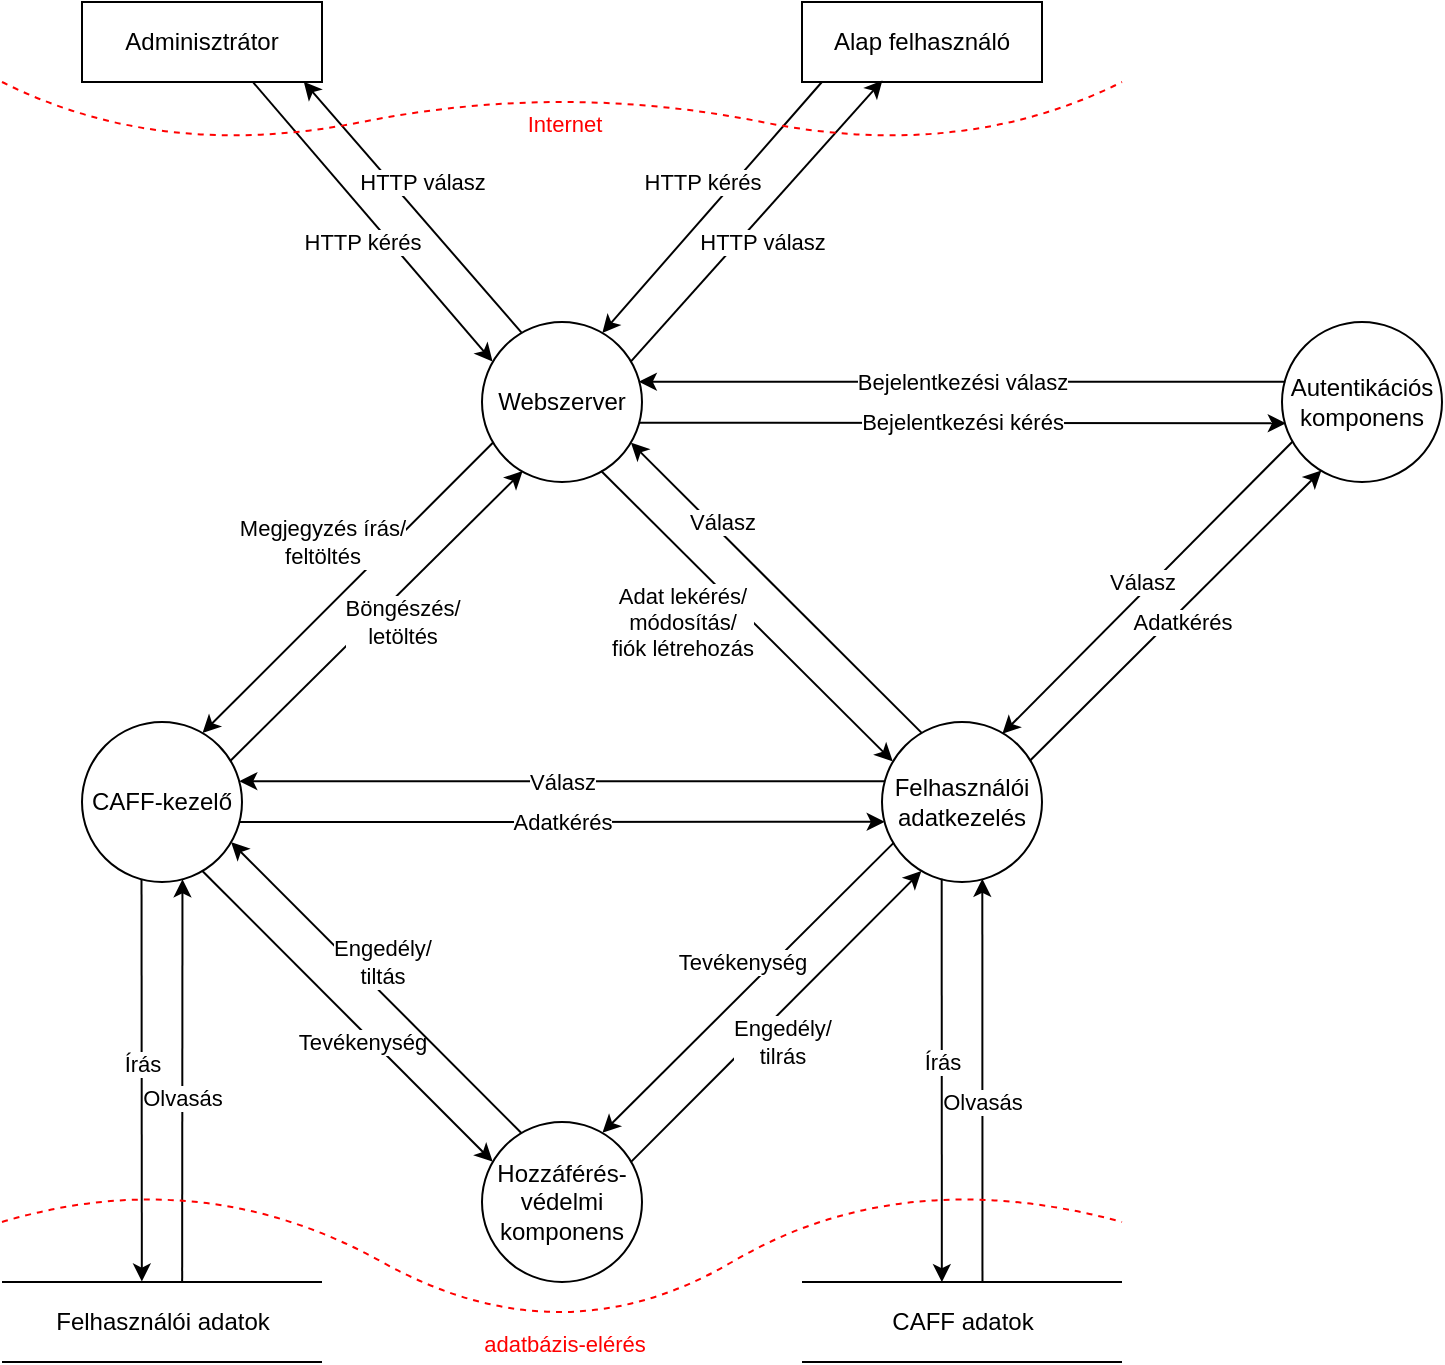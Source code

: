 <mxfile version="15.5.4" type="device"><diagram id="6EGvNjpz37kCj5gZvMlO" name="Page-1"><mxGraphModel dx="813" dy="1610" grid="1" gridSize="10" guides="1" tooltips="1" connect="1" arrows="1" fold="1" page="1" pageScale="1" pageWidth="827" pageHeight="1169" math="0" shadow="0"><root><mxCell id="0"/><mxCell id="1" parent="0"/><mxCell id="TwqCXoLG_XBovJNOvjpq-1" value="Webszerver" style="ellipse;whiteSpace=wrap;html=1;fillColor=none;" vertex="1" parent="1"><mxGeometry x="440" y="80" width="80" height="80" as="geometry"/></mxCell><mxCell id="TwqCXoLG_XBovJNOvjpq-2" value="Autentikációs komponens" style="ellipse;whiteSpace=wrap;html=1;fillColor=none;" vertex="1" parent="1"><mxGeometry x="840" y="80" width="80" height="80" as="geometry"/></mxCell><mxCell id="TwqCXoLG_XBovJNOvjpq-23" value="Írás" style="rounded=0;orthogonalLoop=1;jettySize=auto;html=1;entryX=0.437;entryY=-0.006;entryDx=0;entryDy=0;entryPerimeter=0;exitX=0.372;exitY=0.986;exitDx=0;exitDy=0;exitPerimeter=0;" edge="1" parent="1" source="TwqCXoLG_XBovJNOvjpq-4" target="TwqCXoLG_XBovJNOvjpq-18"><mxGeometry x="-0.077" relative="1" as="geometry"><mxPoint as="offset"/></mxGeometry></mxCell><mxCell id="TwqCXoLG_XBovJNOvjpq-4" value="CAFF-kezelő" style="ellipse;whiteSpace=wrap;html=1;fillColor=none;" vertex="1" parent="1"><mxGeometry x="240" y="280" width="80" height="80" as="geometry"/></mxCell><mxCell id="TwqCXoLG_XBovJNOvjpq-5" value="Hozzáférés-védelmi komponens" style="ellipse;whiteSpace=wrap;html=1;fillColor=none;" vertex="1" parent="1"><mxGeometry x="440" y="480" width="80" height="80" as="geometry"/></mxCell><mxCell id="TwqCXoLG_XBovJNOvjpq-18" value="&lt;span&gt;Felhasználói adatok&lt;/span&gt;" style="verticalLabelPosition=middle;verticalAlign=middle;html=1;shape=mxgraph.basic.rect;fillColor2=none;strokeWidth=1;size=20;indent=5;fillColor=none;right=0;left=0;labelPosition=center;align=center;" vertex="1" parent="1"><mxGeometry x="200" y="560" width="160" height="40" as="geometry"/></mxCell><mxCell id="TwqCXoLG_XBovJNOvjpq-21" value="Olvasás" style="endArrow=classic;html=1;rounded=0;exitX=0.563;exitY=-0.001;exitDx=0;exitDy=0;exitPerimeter=0;entryX=0.628;entryY=0.983;entryDx=0;entryDy=0;entryPerimeter=0;" edge="1" parent="1" source="TwqCXoLG_XBovJNOvjpq-18" target="TwqCXoLG_XBovJNOvjpq-4"><mxGeometry x="-0.089" width="50" height="50" relative="1" as="geometry"><mxPoint x="150" y="520" as="sourcePoint"/><mxPoint x="160" y="570" as="targetPoint"/><mxPoint as="offset"/></mxGeometry></mxCell><mxCell id="TwqCXoLG_XBovJNOvjpq-3" value="Felhasználói adatkezelés" style="ellipse;whiteSpace=wrap;html=1;fillColor=none;" vertex="1" parent="1"><mxGeometry x="640" y="280" width="80" height="80" as="geometry"/></mxCell><mxCell id="TwqCXoLG_XBovJNOvjpq-17" value="CAFF adatok" style="verticalLabelPosition=middle;verticalAlign=middle;html=1;shape=mxgraph.basic.rect;fillColor2=none;strokeWidth=1;size=20;indent=5;fillColor=none;absoluteCornerSize=1;strokeColor=default;labelPosition=center;align=center;left=0;right=0;" vertex="1" parent="1"><mxGeometry x="600" y="560" width="160" height="40" as="geometry"/></mxCell><mxCell id="TwqCXoLG_XBovJNOvjpq-19" value="Olvasás" style="endArrow=classic;html=1;rounded=0;exitX=0.564;exitY=-0.001;exitDx=0;exitDy=0;exitPerimeter=0;entryX=0.627;entryY=0.98;entryDx=0;entryDy=0;entryPerimeter=0;" edge="1" parent="1" source="TwqCXoLG_XBovJNOvjpq-17" target="TwqCXoLG_XBovJNOvjpq-3"><mxGeometry width="50" height="50" as="geometry"><mxPoint x="330" y="570" as="sourcePoint"/><mxPoint x="380" y="520" as="targetPoint"/><mxPoint y="11" as="offset"/></mxGeometry></mxCell><mxCell id="TwqCXoLG_XBovJNOvjpq-20" value="Írás" style="endArrow=classic;html=1;rounded=0;entryX=0.437;entryY=0.002;entryDx=0;entryDy=0;entryPerimeter=0;exitX=0.373;exitY=0.98;exitDx=0;exitDy=0;exitPerimeter=0;" edge="1" parent="1" source="TwqCXoLG_XBovJNOvjpq-3" target="TwqCXoLG_XBovJNOvjpq-17"><mxGeometry width="50" height="50" as="geometry"><mxPoint x="330" y="570" as="sourcePoint"/><mxPoint x="330" y="580" as="targetPoint"/><mxPoint y="-9" as="offset"/></mxGeometry></mxCell><mxCell id="TwqCXoLG_XBovJNOvjpq-33" value="adatbázis-elérés" style="curved=1;endArrow=none;html=1;rounded=0;strokeColor=#FF0000;endFill=0;dashed=1;fontColor=#FF0000;" edge="1" parent="1"><mxGeometry x="-0.012" y="9" width="50" height="50" relative="1" as="geometry"><mxPoint x="200" y="530" as="sourcePoint"/><mxPoint x="760" y="530" as="targetPoint"/><Array as="points"><mxPoint x="300" y="500"/><mxPoint x="480" y="600"/><mxPoint x="650" y="500"/></Array><mxPoint as="offset"/></mxGeometry></mxCell><mxCell id="TwqCXoLG_XBovJNOvjpq-35" value="Válasz" style="endArrow=classic;html=1;rounded=0;fontColor=#000000;strokeColor=#000000;entryX=0.983;entryY=0.37;entryDx=0;entryDy=0;entryPerimeter=0;exitX=0.017;exitY=0.37;exitDx=0;exitDy=0;exitPerimeter=0;" edge="1" parent="1" source="TwqCXoLG_XBovJNOvjpq-3" target="TwqCXoLG_XBovJNOvjpq-4"><mxGeometry width="50" height="50" relative="1" as="geometry"><mxPoint x="330" y="440" as="sourcePoint"/><mxPoint x="380" y="390" as="targetPoint"/></mxGeometry></mxCell><mxCell id="TwqCXoLG_XBovJNOvjpq-36" value="Adatkérés" style="endArrow=classic;html=1;rounded=0;fontColor=#000000;strokeColor=#000000;endFill=1;jumpSize=6;sketch=0;anchorPointDirection=1;ignoreEdge=0;flowAnimation=0;jumpStyle=none;shadow=0;exitX=0.983;exitY=0.625;exitDx=0;exitDy=0;exitPerimeter=0;entryX=0.017;entryY=0.624;entryDx=0;entryDy=0;entryPerimeter=0;" edge="1" parent="1" source="TwqCXoLG_XBovJNOvjpq-4" target="TwqCXoLG_XBovJNOvjpq-3"><mxGeometry width="50" height="50" relative="1" as="geometry"><mxPoint x="330" y="490" as="sourcePoint"/><mxPoint x="520" y="420" as="targetPoint"/></mxGeometry></mxCell><mxCell id="TwqCXoLG_XBovJNOvjpq-38" value="Tevékenység" style="endArrow=classic;html=1;rounded=0;fontColor=#000000;strokeColor=#000000;entryX=0.067;entryY=0.248;entryDx=0;entryDy=0;exitX=0.751;exitY=0.93;exitDx=0;exitDy=0;exitPerimeter=0;entryPerimeter=0;" edge="1" parent="1" source="TwqCXoLG_XBovJNOvjpq-4" target="TwqCXoLG_XBovJNOvjpq-5"><mxGeometry x="0.139" y="-4" width="50" height="50" relative="1" as="geometry"><mxPoint x="210" y="530" as="sourcePoint"/><mxPoint x="310" y="300" as="targetPoint"/><mxPoint as="offset"/></mxGeometry></mxCell><mxCell id="TwqCXoLG_XBovJNOvjpq-40" value="Engedély/&lt;br&gt;tilrás" style="endArrow=classic;html=1;rounded=0;fontColor=#000000;strokeColor=#000000;exitX=0.93;exitY=0.251;exitDx=0;exitDy=0;exitPerimeter=0;entryX=0.246;entryY=0.932;entryDx=0;entryDy=0;entryPerimeter=0;" edge="1" parent="1" source="TwqCXoLG_XBovJNOvjpq-5" target="TwqCXoLG_XBovJNOvjpq-3"><mxGeometry x="-0.067" y="-11" width="50" height="50" relative="1" as="geometry"><mxPoint x="320" y="440" as="sourcePoint"/><mxPoint x="370" y="390" as="targetPoint"/><mxPoint as="offset"/></mxGeometry></mxCell><mxCell id="TwqCXoLG_XBovJNOvjpq-41" value="Tevékenység" style="endArrow=classic;html=1;rounded=0;fontColor=#000000;strokeColor=#000000;strokeWidth=1;entryX=0.753;entryY=0.067;entryDx=0;entryDy=0;entryPerimeter=0;exitX=0.074;exitY=0.754;exitDx=0;exitDy=0;exitPerimeter=0;" edge="1" parent="1" source="TwqCXoLG_XBovJNOvjpq-3" target="TwqCXoLG_XBovJNOvjpq-5"><mxGeometry x="-0.067" y="-11" width="50" height="50" relative="1" as="geometry"><mxPoint x="320" y="440" as="sourcePoint"/><mxPoint x="370" y="390" as="targetPoint"/><mxPoint as="offset"/></mxGeometry></mxCell><mxCell id="TwqCXoLG_XBovJNOvjpq-42" value="Engedély/&lt;br&gt;tiltás" style="endArrow=classic;html=1;rounded=0;fontColor=#000000;strokeColor=#000000;entryX=0.932;entryY=0.751;entryDx=0;entryDy=0;entryPerimeter=0;exitX=0.246;exitY=0.069;exitDx=0;exitDy=0;exitPerimeter=0;" edge="1" parent="1" source="TwqCXoLG_XBovJNOvjpq-5" target="TwqCXoLG_XBovJNOvjpq-4"><mxGeometry x="0.068" y="-11" width="50" height="50" relative="1" as="geometry"><mxPoint x="320" y="440" as="sourcePoint"/><mxPoint x="370" y="390" as="targetPoint"/><mxPoint as="offset"/></mxGeometry></mxCell><mxCell id="TwqCXoLG_XBovJNOvjpq-43" value="Böngészés/&lt;br&gt;letöltés" style="endArrow=classic;html=1;rounded=0;fontColor=#000000;strokeColor=#000000;exitX=0.928;exitY=0.242;exitDx=0;exitDy=0;exitPerimeter=0;entryX=0.254;entryY=0.932;entryDx=0;entryDy=0;entryPerimeter=0;" edge="1" parent="1" source="TwqCXoLG_XBovJNOvjpq-4" target="TwqCXoLG_XBovJNOvjpq-1"><mxGeometry x="0.067" y="-11" width="50" height="50" relative="1" as="geometry"><mxPoint x="320" y="370" as="sourcePoint"/><mxPoint x="370" y="320" as="targetPoint"/><mxPoint as="offset"/></mxGeometry></mxCell><mxCell id="TwqCXoLG_XBovJNOvjpq-45" value="Megjegyzés írás/&lt;br&gt;feltöltés" style="endArrow=classic;rounded=0;fontColor=#000000;strokeColor=#000000;entryX=0.753;entryY=0.069;entryDx=0;entryDy=0;exitX=0.071;exitY=0.752;exitDx=0;exitDy=0;horizontal=1;labelPosition=center;verticalLabelPosition=middle;align=center;verticalAlign=middle;html=1;entryPerimeter=0;exitPerimeter=0;" edge="1" parent="1" source="TwqCXoLG_XBovJNOvjpq-1" target="TwqCXoLG_XBovJNOvjpq-4"><mxGeometry x="-0.068" y="-25" width="50" height="50" relative="1" as="geometry"><mxPoint x="320" y="370" as="sourcePoint"/><mxPoint x="370" y="320" as="targetPoint"/><mxPoint as="offset"/></mxGeometry></mxCell><mxCell id="TwqCXoLG_XBovJNOvjpq-46" value="Adat lekérés/&lt;br&gt;módosítás/&lt;br&gt;fiók létrehozás" style="endArrow=classic;html=1;rounded=0;fontColor=#000000;strokeColor=#000000;entryX=0.067;entryY=0.246;entryDx=0;entryDy=0;entryPerimeter=0;exitX=0.745;exitY=0.931;exitDx=0;exitDy=0;exitPerimeter=0;" edge="1" parent="1" source="TwqCXoLG_XBovJNOvjpq-1" target="TwqCXoLG_XBovJNOvjpq-3"><mxGeometry x="-0.204" y="-25" width="50" height="50" relative="1" as="geometry"><mxPoint x="400" y="280" as="sourcePoint"/><mxPoint x="450" y="230" as="targetPoint"/><mxPoint as="offset"/></mxGeometry></mxCell><mxCell id="TwqCXoLG_XBovJNOvjpq-47" value="Válasz" style="endArrow=classic;html=1;rounded=0;fontColor=#000000;strokeColor=#000000;exitX=0.248;exitY=0.068;exitDx=0;exitDy=0;entryX=0.931;entryY=0.754;entryDx=0;entryDy=0;exitPerimeter=0;entryPerimeter=0;" edge="1" parent="1" source="TwqCXoLG_XBovJNOvjpq-3" target="TwqCXoLG_XBovJNOvjpq-1"><mxGeometry x="0.413" y="-4" width="50" height="50" relative="1" as="geometry"><mxPoint x="470" y="210" as="sourcePoint"/><mxPoint x="520" y="160" as="targetPoint"/><mxPoint as="offset"/></mxGeometry></mxCell><mxCell id="TwqCXoLG_XBovJNOvjpq-67" value="Bejelentkezési válasz" style="endArrow=classic;html=1;rounded=0;shadow=0;sketch=0;fontColor=#000000;strokeColor=default;strokeWidth=1;elbow=vertical;jumpStyle=none;jumpSize=6;exitX=0.02;exitY=0.373;exitDx=0;exitDy=0;entryX=0.98;entryY=0.373;entryDx=0;entryDy=0;entryPerimeter=0;exitPerimeter=0;" edge="1" parent="1" source="TwqCXoLG_XBovJNOvjpq-2" target="TwqCXoLG_XBovJNOvjpq-1"><mxGeometry width="50" height="50" relative="1" as="geometry"><mxPoint x="360" y="290" as="sourcePoint"/><mxPoint x="460" y="30" as="targetPoint"/><mxPoint as="offset"/></mxGeometry></mxCell><mxCell id="TwqCXoLG_XBovJNOvjpq-68" value="Bejelentkezési kérés" style="endArrow=classic;html=1;rounded=0;shadow=0;sketch=0;fontColor=#000000;strokeColor=default;strokeWidth=1;elbow=vertical;jumpStyle=none;jumpSize=6;entryX=0.024;entryY=0.633;entryDx=0;entryDy=0;exitX=0.982;exitY=0.629;exitDx=0;exitDy=0;exitPerimeter=0;entryPerimeter=0;" edge="1" parent="1" source="TwqCXoLG_XBovJNOvjpq-1" target="TwqCXoLG_XBovJNOvjpq-2"><mxGeometry width="50" height="50" relative="1" as="geometry"><mxPoint x="620" y="230" as="sourcePoint"/><mxPoint x="670" y="180" as="targetPoint"/></mxGeometry></mxCell><mxCell id="TwqCXoLG_XBovJNOvjpq-69" value="Adatkérés" style="endArrow=classic;html=1;rounded=0;shadow=0;sketch=0;fontColor=#000000;strokeColor=default;strokeWidth=1;elbow=vertical;jumpStyle=none;jumpSize=6;entryX=0.246;entryY=0.928;entryDx=0;entryDy=0;entryPerimeter=0;exitX=0.926;exitY=0.241;exitDx=0;exitDy=0;exitPerimeter=0;" edge="1" parent="1" source="TwqCXoLG_XBovJNOvjpq-3" target="TwqCXoLG_XBovJNOvjpq-2"><mxGeometry x="-0.001" y="-4" width="50" height="50" relative="1" as="geometry"><mxPoint x="360" y="290" as="sourcePoint"/><mxPoint x="410" y="240" as="targetPoint"/><mxPoint as="offset"/></mxGeometry></mxCell><mxCell id="TwqCXoLG_XBovJNOvjpq-70" value="Válasz" style="endArrow=classic;html=1;rounded=0;shadow=0;sketch=0;fontColor=#000000;strokeColor=default;strokeWidth=1;elbow=vertical;jumpStyle=none;jumpSize=6;entryX=0.752;entryY=0.074;entryDx=0;entryDy=0;entryPerimeter=0;exitX=0.065;exitY=0.748;exitDx=0;exitDy=0;exitPerimeter=0;" edge="1" parent="1" source="TwqCXoLG_XBovJNOvjpq-2" target="TwqCXoLG_XBovJNOvjpq-3"><mxGeometry x="-0.002" y="-4" width="50" height="50" relative="1" as="geometry"><mxPoint x="140" y="200" as="sourcePoint"/><mxPoint x="60" y="160" as="targetPoint"/><mxPoint as="offset"/></mxGeometry></mxCell><mxCell id="TwqCXoLG_XBovJNOvjpq-71" value="Alap felhasználó" style="rounded=0;whiteSpace=wrap;html=1;fontColor=#000000;strokeColor=default;fillColor=none;align=center;verticalAlign=middle;" vertex="1" parent="1"><mxGeometry x="600" y="-80" width="120" height="40" as="geometry"/></mxCell><mxCell id="TwqCXoLG_XBovJNOvjpq-72" value="Adminisztrátor" style="rounded=0;whiteSpace=wrap;html=1;fontColor=#000000;strokeColor=default;fillColor=none;align=center;verticalAlign=middle;" vertex="1" parent="1"><mxGeometry x="240" y="-80" width="120" height="40" as="geometry"/></mxCell><mxCell id="TwqCXoLG_XBovJNOvjpq-73" value="HTTP válasz" style="endArrow=classic;html=1;rounded=0;shadow=0;sketch=0;fontColor=#000000;strokeColor=default;strokeWidth=1;elbow=vertical;jumpStyle=none;jumpSize=6;exitX=0.93;exitY=0.248;exitDx=0;exitDy=0;exitPerimeter=0;entryX=0.335;entryY=0.98;entryDx=0;entryDy=0;entryPerimeter=0;" edge="1" parent="1" source="TwqCXoLG_XBovJNOvjpq-1" target="TwqCXoLG_XBovJNOvjpq-71"><mxGeometry x="-0.064" y="-9" width="50" height="50" relative="1" as="geometry"><mxPoint x="510" y="60" as="sourcePoint"/><mxPoint x="560" y="10" as="targetPoint"/><mxPoint as="offset"/></mxGeometry></mxCell><mxCell id="TwqCXoLG_XBovJNOvjpq-74" value="HTTP válasz" style="endArrow=classic;html=1;rounded=0;shadow=0;sketch=0;fontColor=#000000;strokeColor=default;strokeWidth=1;elbow=vertical;jumpStyle=none;jumpSize=6;exitX=0.246;exitY=0.065;exitDx=0;exitDy=0;entryX=0.924;entryY=0.996;entryDx=0;entryDy=0;exitPerimeter=0;entryPerimeter=0;" edge="1" parent="1" source="TwqCXoLG_XBovJNOvjpq-1" target="TwqCXoLG_XBovJNOvjpq-72"><mxGeometry x="0.077" y="-12" width="50" height="50" relative="1" as="geometry"><mxPoint x="80" y="90" as="sourcePoint"/><mxPoint x="130" y="40" as="targetPoint"/><mxPoint as="offset"/></mxGeometry></mxCell><mxCell id="TwqCXoLG_XBovJNOvjpq-75" value="HTTP kérés" style="endArrow=classic;html=1;rounded=0;shadow=0;sketch=0;fontColor=#000000;strokeColor=default;strokeWidth=1;elbow=vertical;jumpStyle=none;jumpSize=6;entryX=0.066;entryY=0.247;entryDx=0;entryDy=0;entryPerimeter=0;exitX=0.714;exitY=1.007;exitDx=0;exitDy=0;exitPerimeter=0;" edge="1" parent="1" source="TwqCXoLG_XBovJNOvjpq-72" target="TwqCXoLG_XBovJNOvjpq-1"><mxGeometry x="0.044" y="-11" width="50" height="50" relative="1" as="geometry"><mxPoint x="190" y="70" as="sourcePoint"/><mxPoint x="240" y="20" as="targetPoint"/><mxPoint as="offset"/></mxGeometry></mxCell><mxCell id="TwqCXoLG_XBovJNOvjpq-76" value="HTTP kérés" style="endArrow=classic;html=1;rounded=0;shadow=0;sketch=0;fontColor=#000000;strokeColor=default;strokeWidth=1;elbow=vertical;jumpStyle=none;jumpSize=6;exitX=0.083;exitY=1;exitDx=0;exitDy=0;entryX=0.752;entryY=0.068;entryDx=0;entryDy=0;entryPerimeter=0;exitPerimeter=0;" edge="1" parent="1" source="TwqCXoLG_XBovJNOvjpq-71" target="TwqCXoLG_XBovJNOvjpq-1"><mxGeometry x="-0.075" y="-12" width="50" height="50" relative="1" as="geometry"><mxPoint x="720" y="100" as="sourcePoint"/><mxPoint x="480" y="80" as="targetPoint"/><mxPoint as="offset"/></mxGeometry></mxCell><mxCell id="TwqCXoLG_XBovJNOvjpq-78" value="Internet" style="curved=1;endArrow=none;html=1;rounded=0;strokeColor=#FF0000;endFill=0;dashed=1;fontColor=#FF0000;" edge="1" parent="1"><mxGeometry x="0.016" y="-20" width="50" height="50" relative="1" as="geometry"><mxPoint x="200" y="-40" as="sourcePoint"/><mxPoint x="760" y="-40" as="targetPoint"/><Array as="points"><mxPoint x="280"/><mxPoint x="480" y="-40"/><mxPoint x="680"/></Array><mxPoint as="offset"/></mxGeometry></mxCell></root></mxGraphModel></diagram></mxfile>